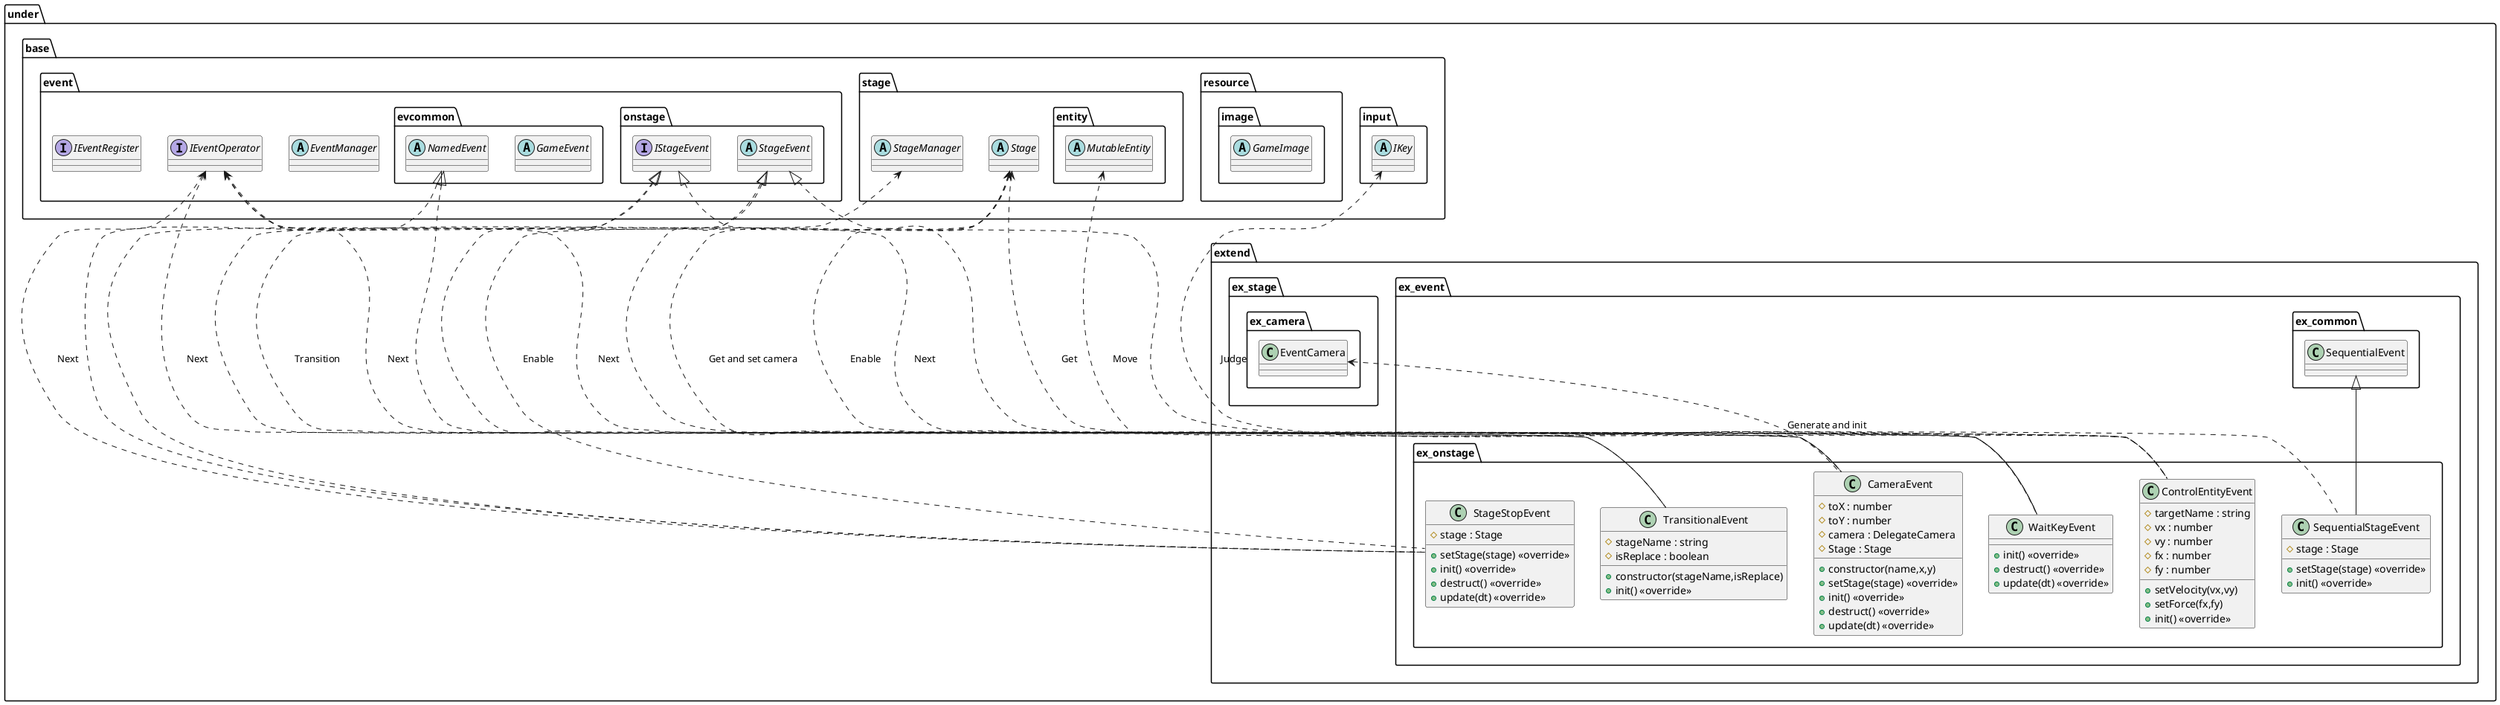 @startuml EventStage

package under {
    package extend {
        package ex_event {
            package ex_onstage {
                class CameraEvent {
                    +constructor(name,x,y)
                    #toX : number
                    #toY : number
                    #camera : DelegateCamera
                    #Stage : Stage
                    +setStage(stage) <<override>>
                    +init() <<override>>
                    +destruct() <<override>>
                    +update(dt) <<override>>
                }
                class ControlEntityEvent {
                    #targetName : string
                    #vx : number
                    #vy : number
                    #fx : number
                    #fy : number
                    +setVelocity(vx,vy)
                    +setForce(fx,fy)
                    +init() <<override>>
                }
                class StageStopEvent {
                    #stage : Stage
                    +setStage(stage) <<override>>
                    +init() <<override>>
                    +destruct() <<override>>
                    +update(dt) <<override>>
                }
                class TransitionalEvent {
                    +constructor(stageName,isReplace)
                    #stageName : string
                    #isReplace : boolean
                    +init() <<override>>
                }
                class WaitKeyEvent {
                    +init() <<override>>
                    +destruct() <<override>>
                    +update(dt) <<override>>
                }
                class SequentialStageEvent {
                    #stage : Stage
                    +setStage(stage) <<override>>
                    +init() <<override>>
                }
            }
        }
    }
}

package under {
    package base {
        package input {
            abstract IKey
        }
        package resource {
            package image {
                abstract GameImage
            }
        }
        package event {
            abstract EventManager
            interface IEventOperator
            interface IEventRegister
            package evcommon {
                abstract GameEvent
                abstract NamedEvent
            }
            package onstage {
                interface IStageEvent
                abstract StageEvent
            }
        }
        package stage {
            abstract Stage
            abstract StageManager
            package entity {
                abstract MutableEntity
            }
        }
    }
    package extend {
        package ex_event {
            package ex_common {
                class SequentialEvent
            }
        }
        package ex_stage {
            package ex_camera {
                class EventCamera
            }
        }
    }
}

EventCamera <.. CameraEvent : Generate and init
Stage <... CameraEvent : Get and set camera
IEventOperator <... CameraEvent : Next
Stage <... ControlEntityEvent : Get
MutableEntity <... ControlEntityEvent : Move
IEventOperator <... ControlEntityEvent : Next
Stage <... StageStopEvent : Enable
IEventOperator <... StageStopEvent : Next
StageManager <... TransitionalEvent : Transition
IEventOperator <... TransitionalEvent : Next
IKey <... WaitKeyEvent : Judge
Stage <... WaitKeyEvent : Enable
IEventOperator <... WaitKeyEvent : Next

NamedEvent <|.. CameraEvent
IStageEvent <|.. CameraEvent
StageEvent <|.. ControlEntityEvent
NamedEvent <|.. StageStopEvent
IStageEvent <|.. StageStopEvent
StageEvent <|.. TransitionalEvent
StageEvent <|.. WaitKeyEvent
SequentialEvent <|-- SequentialStageEvent
IStageEvent <|.. SequentialStageEvent

@enduml

